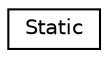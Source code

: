 digraph "Graphical Class Hierarchy"
{
  edge [fontname="Helvetica",fontsize="10",labelfontname="Helvetica",labelfontsize="10"];
  node [fontname="Helvetica",fontsize="10",shape=record];
  rankdir="LR";
  Node0 [label="Static",height=0.2,width=0.4,color="black", fillcolor="white", style="filled",URL="$class_static.html"];
}
